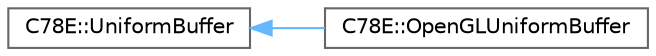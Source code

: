 digraph "Graphical Class Hierarchy"
{
 // LATEX_PDF_SIZE
  bgcolor="transparent";
  edge [fontname=Helvetica,fontsize=10,labelfontname=Helvetica,labelfontsize=10];
  node [fontname=Helvetica,fontsize=10,shape=box,height=0.2,width=0.4];
  rankdir="LR";
  Node0 [id="Node000000",label="C78E::UniformBuffer",height=0.2,width=0.4,color="grey40", fillcolor="white", style="filled",URL="$db/dbe/class_c78_e_1_1_uniform_buffer.html",tooltip=" "];
  Node0 -> Node1 [id="edge42_Node000000_Node000001",dir="back",color="steelblue1",style="solid",tooltip=" "];
  Node1 [id="Node000001",label="C78E::OpenGLUniformBuffer",height=0.2,width=0.4,color="grey40", fillcolor="white", style="filled",URL="$d2/d8e/class_c78_e_1_1_open_g_l_uniform_buffer.html",tooltip=" "];
}
